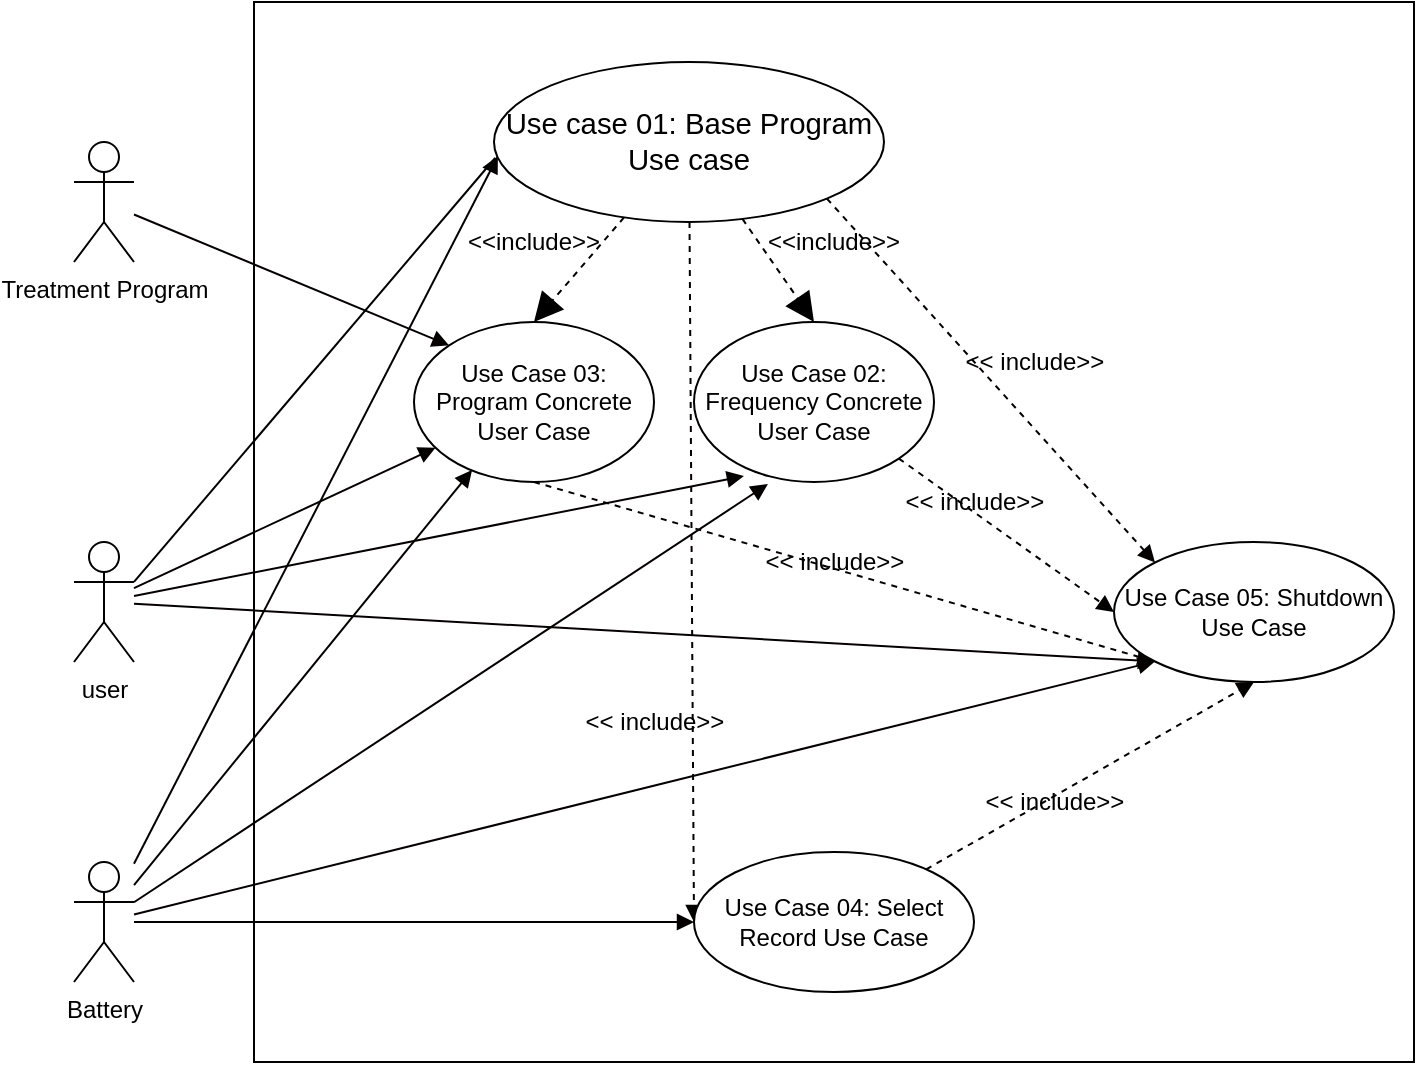 <mxfile version="14.6.1" type="github">
  <diagram id="V3qSHd-S8Fk-TI2MRRrC" name="Page-1">
    <mxGraphModel dx="2013" dy="691" grid="1" gridSize="10" guides="1" tooltips="1" connect="1" arrows="1" fold="1" page="1" pageScale="1" pageWidth="827" pageHeight="1169" math="0" shadow="0">
      <root>
        <mxCell id="0" />
        <mxCell id="1" parent="0" />
        <mxCell id="4CobM97x4HDUJmOe0szL-39" value="" style="verticalLabelPosition=bottom;verticalAlign=top;html=1;shape=mxgraph.basic.rect;fillColor2=none;strokeWidth=1;size=20;indent=5;" vertex="1" parent="1">
          <mxGeometry x="-80" width="580" height="530" as="geometry" />
        </mxCell>
        <mxCell id="4CobM97x4HDUJmOe0szL-15" style="edgeStyle=none;rounded=0;orthogonalLoop=1;jettySize=auto;html=1;exitX=1;exitY=1;exitDx=0;exitDy=0;entryX=0;entryY=0.5;entryDx=0;entryDy=0;dashed=1;endArrow=block;endFill=1;strokeColor=#050000;" edge="1" parent="1" source="86O8qyAVPP5pmmpOEpsZ-2" target="4CobM97x4HDUJmOe0szL-5">
          <mxGeometry relative="1" as="geometry" />
        </mxCell>
        <mxCell id="86O8qyAVPP5pmmpOEpsZ-2" value="&lt;span style=&quot;text-align: left&quot;&gt;Use Case 02: Frequency Concrete User Case&lt;/span&gt;" style="ellipse;whiteSpace=wrap;html=1;" parent="1" vertex="1">
          <mxGeometry x="140" y="160" width="120" height="80" as="geometry" />
        </mxCell>
        <mxCell id="4CobM97x4HDUJmOe0szL-10" style="edgeStyle=none;rounded=0;orthogonalLoop=1;jettySize=auto;html=1;exitX=0.5;exitY=1;exitDx=0;exitDy=0;entryX=0;entryY=1;entryDx=0;entryDy=0;dashed=1;endArrow=block;endFill=1;strokeColor=#050000;" edge="1" parent="1" source="86O8qyAVPP5pmmpOEpsZ-3" target="4CobM97x4HDUJmOe0szL-5">
          <mxGeometry relative="1" as="geometry" />
        </mxCell>
        <mxCell id="86O8qyAVPP5pmmpOEpsZ-3" value="&lt;span style=&quot;text-align: left&quot;&gt;Use Case 03: Program Concrete User Case&lt;/span&gt;" style="ellipse;whiteSpace=wrap;html=1;" parent="1" vertex="1">
          <mxGeometry y="160" width="120" height="80" as="geometry" />
        </mxCell>
        <mxCell id="4CobM97x4HDUJmOe0szL-23" style="edgeStyle=none;rounded=0;orthogonalLoop=1;jettySize=auto;html=1;entryX=0;entryY=1;entryDx=0;entryDy=0;endArrow=block;endFill=1;strokeColor=#050000;" edge="1" parent="1" source="86O8qyAVPP5pmmpOEpsZ-4" target="4CobM97x4HDUJmOe0szL-5">
          <mxGeometry relative="1" as="geometry" />
        </mxCell>
        <mxCell id="4CobM97x4HDUJmOe0szL-25" style="edgeStyle=none;rounded=0;orthogonalLoop=1;jettySize=auto;html=1;endArrow=block;endFill=1;strokeColor=#050000;" edge="1" parent="1" source="86O8qyAVPP5pmmpOEpsZ-4" target="86O8qyAVPP5pmmpOEpsZ-3">
          <mxGeometry relative="1" as="geometry">
            <mxPoint x="-80" y="281" as="sourcePoint" />
          </mxGeometry>
        </mxCell>
        <mxCell id="4CobM97x4HDUJmOe0szL-26" style="edgeStyle=none;rounded=0;orthogonalLoop=1;jettySize=auto;html=1;entryX=0.208;entryY=0.963;entryDx=0;entryDy=0;entryPerimeter=0;endArrow=block;endFill=1;strokeColor=#050000;" edge="1" parent="1" source="86O8qyAVPP5pmmpOEpsZ-4" target="86O8qyAVPP5pmmpOEpsZ-2">
          <mxGeometry relative="1" as="geometry" />
        </mxCell>
        <mxCell id="86O8qyAVPP5pmmpOEpsZ-4" value="user" style="shape=umlActor;verticalLabelPosition=bottom;verticalAlign=top;html=1;outlineConnect=0;" parent="1" vertex="1">
          <mxGeometry x="-170" y="270" width="30" height="60" as="geometry" />
        </mxCell>
        <mxCell id="4CobM97x4HDUJmOe0szL-3" style="rounded=0;orthogonalLoop=1;jettySize=auto;html=1;entryX=0;entryY=0.5;entryDx=0;entryDy=0;strokeColor=#050000;dashed=1;endArrow=block;endFill=1;" edge="1" parent="1" source="86O8qyAVPP5pmmpOEpsZ-6" target="4CobM97x4HDUJmOe0szL-2">
          <mxGeometry relative="1" as="geometry" />
        </mxCell>
        <mxCell id="4CobM97x4HDUJmOe0szL-6" style="rounded=0;orthogonalLoop=1;jettySize=auto;html=1;exitX=1;exitY=1;exitDx=0;exitDy=0;entryX=0;entryY=0;entryDx=0;entryDy=0;dashed=1;endArrow=block;endFill=1;strokeColor=#050000;" edge="1" parent="1" source="86O8qyAVPP5pmmpOEpsZ-6" target="4CobM97x4HDUJmOe0szL-5">
          <mxGeometry relative="1" as="geometry" />
        </mxCell>
        <mxCell id="86O8qyAVPP5pmmpOEpsZ-6" value="&lt;span id=&quot;docs-internal-guid-5c088867-7fff-5987-1df7-6b3fbcfb0827&quot;&gt;&lt;span style=&quot;font-size: 11pt ; font-family: &amp;#34;arial&amp;#34; ; background-color: transparent ; vertical-align: baseline&quot;&gt;Use case 01: Base Program Use case&lt;/span&gt;&lt;/span&gt;" style="ellipse;whiteSpace=wrap;html=1;" parent="1" vertex="1">
          <mxGeometry x="40" y="30" width="195" height="80" as="geometry" />
        </mxCell>
        <mxCell id="uVUEdFFhyDjWi4SeHx5y-3" value="" style="endArrow=block;dashed=1;endFill=1;endSize=12;html=1;entryX=0.5;entryY=0;entryDx=0;entryDy=0;" parent="1" source="86O8qyAVPP5pmmpOEpsZ-6" target="86O8qyAVPP5pmmpOEpsZ-3" edge="1">
          <mxGeometry width="160" relative="1" as="geometry">
            <mxPoint x="138" y="112" as="sourcePoint" />
            <mxPoint x="230" y="130" as="targetPoint" />
          </mxGeometry>
        </mxCell>
        <mxCell id="uVUEdFFhyDjWi4SeHx5y-4" value="&amp;lt;&amp;lt;include&amp;gt;&amp;gt;" style="text;html=1;strokeColor=none;fillColor=none;align=center;verticalAlign=middle;whiteSpace=wrap;rounded=0;" parent="1" vertex="1">
          <mxGeometry x="40" y="110" width="40" height="20" as="geometry" />
        </mxCell>
        <mxCell id="uVUEdFFhyDjWi4SeHx5y-5" value="" style="endArrow=block;dashed=1;endFill=1;endSize=12;html=1;entryX=0.5;entryY=0;entryDx=0;entryDy=0;" parent="1" source="86O8qyAVPP5pmmpOEpsZ-6" target="86O8qyAVPP5pmmpOEpsZ-2" edge="1">
          <mxGeometry width="160" relative="1" as="geometry">
            <mxPoint x="140" y="115.5" as="sourcePoint" />
            <mxPoint x="250" y="144.5" as="targetPoint" />
          </mxGeometry>
        </mxCell>
        <mxCell id="uVUEdFFhyDjWi4SeHx5y-6" value="&amp;lt;&amp;lt;include&amp;gt;&amp;gt;" style="text;html=1;strokeColor=none;fillColor=none;align=center;verticalAlign=middle;whiteSpace=wrap;rounded=0;" parent="1" vertex="1">
          <mxGeometry x="190" y="110" width="40" height="20" as="geometry" />
        </mxCell>
        <mxCell id="uVUEdFFhyDjWi4SeHx5y-9" value="" style="endArrow=none;html=1;entryX=0.003;entryY=0.6;entryDx=0;entryDy=0;entryPerimeter=0;exitX=1;exitY=0.333;exitDx=0;exitDy=0;exitPerimeter=0;" parent="1" source="86O8qyAVPP5pmmpOEpsZ-4" target="86O8qyAVPP5pmmpOEpsZ-6" edge="1">
          <mxGeometry width="50" height="50" relative="1" as="geometry">
            <mxPoint x="-60" y="145" as="sourcePoint" />
            <mxPoint x="-10" y="95" as="targetPoint" />
          </mxGeometry>
        </mxCell>
        <mxCell id="4CobM97x4HDUJmOe0szL-8" style="edgeStyle=none;rounded=0;orthogonalLoop=1;jettySize=auto;html=1;entryX=0.5;entryY=1;entryDx=0;entryDy=0;dashed=1;endArrow=block;endFill=1;strokeColor=#050000;" edge="1" parent="1" source="4CobM97x4HDUJmOe0szL-2" target="4CobM97x4HDUJmOe0szL-5">
          <mxGeometry relative="1" as="geometry" />
        </mxCell>
        <mxCell id="4CobM97x4HDUJmOe0szL-2" value="Use Case 04: Select Record Use Case" style="ellipse;whiteSpace=wrap;html=1;strokeColor=#030000;" vertex="1" parent="1">
          <mxGeometry x="140" y="425" width="140" height="70" as="geometry" />
        </mxCell>
        <mxCell id="4CobM97x4HDUJmOe0szL-4" value="&amp;lt;&amp;lt; include&amp;gt;&amp;gt;" style="text;html=1;align=center;verticalAlign=middle;resizable=0;points=[];autosize=1;strokeColor=none;" vertex="1" parent="1">
          <mxGeometry x="280" y="390" width="80" height="20" as="geometry" />
        </mxCell>
        <mxCell id="4CobM97x4HDUJmOe0szL-5" value="Use Case 05: Shutdown Use Case" style="ellipse;whiteSpace=wrap;html=1;strokeColor=#030000;" vertex="1" parent="1">
          <mxGeometry x="350" y="270" width="140" height="70" as="geometry" />
        </mxCell>
        <mxCell id="4CobM97x4HDUJmOe0szL-7" value="&amp;lt;&amp;lt; include&amp;gt;&amp;gt;" style="text;html=1;align=center;verticalAlign=middle;resizable=0;points=[];autosize=1;strokeColor=none;" vertex="1" parent="1">
          <mxGeometry x="270" y="170" width="80" height="20" as="geometry" />
        </mxCell>
        <mxCell id="4CobM97x4HDUJmOe0szL-11" value="&amp;lt;&amp;lt; include&amp;gt;&amp;gt;" style="text;html=1;align=center;verticalAlign=middle;resizable=0;points=[];autosize=1;strokeColor=none;" vertex="1" parent="1">
          <mxGeometry x="80" y="350" width="80" height="20" as="geometry" />
        </mxCell>
        <mxCell id="4CobM97x4HDUJmOe0szL-14" value="&amp;lt;&amp;lt; include&amp;gt;&amp;gt;" style="text;html=1;align=center;verticalAlign=middle;resizable=0;points=[];autosize=1;strokeColor=none;" vertex="1" parent="1">
          <mxGeometry x="170" y="270" width="80" height="20" as="geometry" />
        </mxCell>
        <mxCell id="4CobM97x4HDUJmOe0szL-16" value="&amp;lt;&amp;lt; include&amp;gt;&amp;gt;" style="text;html=1;align=center;verticalAlign=middle;resizable=0;points=[];autosize=1;strokeColor=none;" vertex="1" parent="1">
          <mxGeometry x="240" y="240" width="80" height="20" as="geometry" />
        </mxCell>
        <mxCell id="4CobM97x4HDUJmOe0szL-22" style="edgeStyle=none;rounded=0;orthogonalLoop=1;jettySize=auto;html=1;entryX=0;entryY=1;entryDx=0;entryDy=0;endArrow=block;endFill=1;strokeColor=#050000;" edge="1" parent="1" source="4CobM97x4HDUJmOe0szL-18" target="4CobM97x4HDUJmOe0szL-5">
          <mxGeometry relative="1" as="geometry" />
        </mxCell>
        <mxCell id="4CobM97x4HDUJmOe0szL-31" style="edgeStyle=none;rounded=0;orthogonalLoop=1;jettySize=auto;html=1;entryX=0.01;entryY=0.588;entryDx=0;entryDy=0;entryPerimeter=0;endArrow=block;endFill=1;strokeColor=#050000;" edge="1" parent="1" source="4CobM97x4HDUJmOe0szL-18" target="86O8qyAVPP5pmmpOEpsZ-6">
          <mxGeometry relative="1" as="geometry" />
        </mxCell>
        <mxCell id="4CobM97x4HDUJmOe0szL-36" style="edgeStyle=none;rounded=0;orthogonalLoop=1;jettySize=auto;html=1;entryX=0.242;entryY=0.925;entryDx=0;entryDy=0;entryPerimeter=0;endArrow=block;endFill=1;strokeColor=#050000;" edge="1" parent="1" source="4CobM97x4HDUJmOe0szL-18" target="86O8qyAVPP5pmmpOEpsZ-3">
          <mxGeometry relative="1" as="geometry" />
        </mxCell>
        <mxCell id="4CobM97x4HDUJmOe0szL-37" style="edgeStyle=none;rounded=0;orthogonalLoop=1;jettySize=auto;html=1;entryX=0.308;entryY=1.013;entryDx=0;entryDy=0;entryPerimeter=0;endArrow=block;endFill=1;strokeColor=#050000;" edge="1" parent="1" source="4CobM97x4HDUJmOe0szL-18" target="86O8qyAVPP5pmmpOEpsZ-2">
          <mxGeometry relative="1" as="geometry" />
        </mxCell>
        <mxCell id="4CobM97x4HDUJmOe0szL-38" style="edgeStyle=none;rounded=0;orthogonalLoop=1;jettySize=auto;html=1;endArrow=block;endFill=1;strokeColor=#050000;entryX=0;entryY=0.5;entryDx=0;entryDy=0;" edge="1" parent="1" source="4CobM97x4HDUJmOe0szL-18" target="4CobM97x4HDUJmOe0szL-2">
          <mxGeometry relative="1" as="geometry">
            <mxPoint x="250" y="370" as="targetPoint" />
          </mxGeometry>
        </mxCell>
        <mxCell id="4CobM97x4HDUJmOe0szL-18" value="Battery" style="shape=umlActor;verticalLabelPosition=bottom;verticalAlign=top;html=1;strokeColor=#030000;" vertex="1" parent="1">
          <mxGeometry x="-170" y="430" width="30" height="60" as="geometry" />
        </mxCell>
        <mxCell id="4CobM97x4HDUJmOe0szL-34" style="edgeStyle=none;rounded=0;orthogonalLoop=1;jettySize=auto;html=1;entryX=0;entryY=0;entryDx=0;entryDy=0;endArrow=block;endFill=1;strokeColor=#050000;" edge="1" parent="1" source="4CobM97x4HDUJmOe0szL-28" target="86O8qyAVPP5pmmpOEpsZ-3">
          <mxGeometry relative="1" as="geometry" />
        </mxCell>
        <mxCell id="4CobM97x4HDUJmOe0szL-28" value="Treatment Program" style="shape=umlActor;verticalLabelPosition=bottom;verticalAlign=top;html=1;strokeColor=#030000;" vertex="1" parent="1">
          <mxGeometry x="-170" y="70" width="30" height="60" as="geometry" />
        </mxCell>
      </root>
    </mxGraphModel>
  </diagram>
</mxfile>
